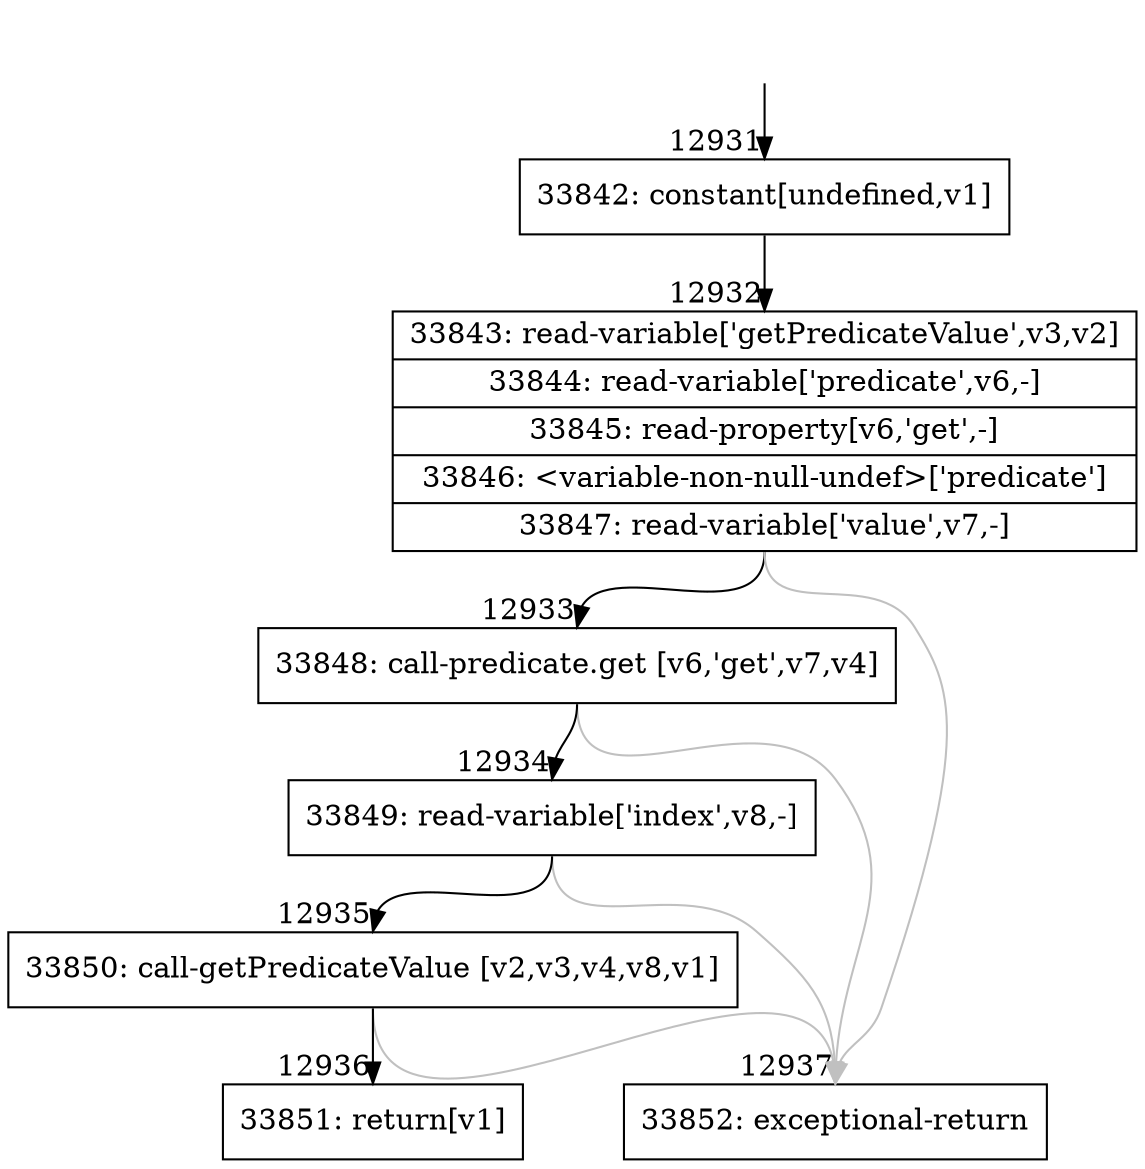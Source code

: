 digraph {
rankdir="TD"
BB_entry996[shape=none,label=""];
BB_entry996 -> BB12931 [tailport=s, headport=n, headlabel="    12931"]
BB12931 [shape=record label="{33842: constant[undefined,v1]}" ] 
BB12931 -> BB12932 [tailport=s, headport=n, headlabel="      12932"]
BB12932 [shape=record label="{33843: read-variable['getPredicateValue',v3,v2]|33844: read-variable['predicate',v6,-]|33845: read-property[v6,'get',-]|33846: \<variable-non-null-undef\>['predicate']|33847: read-variable['value',v7,-]}" ] 
BB12932 -> BB12933 [tailport=s, headport=n, headlabel="      12933"]
BB12932 -> BB12937 [tailport=s, headport=n, color=gray, headlabel="      12937"]
BB12933 [shape=record label="{33848: call-predicate.get [v6,'get',v7,v4]}" ] 
BB12933 -> BB12934 [tailport=s, headport=n, headlabel="      12934"]
BB12933 -> BB12937 [tailport=s, headport=n, color=gray]
BB12934 [shape=record label="{33849: read-variable['index',v8,-]}" ] 
BB12934 -> BB12935 [tailport=s, headport=n, headlabel="      12935"]
BB12934 -> BB12937 [tailport=s, headport=n, color=gray]
BB12935 [shape=record label="{33850: call-getPredicateValue [v2,v3,v4,v8,v1]}" ] 
BB12935 -> BB12936 [tailport=s, headport=n, headlabel="      12936"]
BB12935 -> BB12937 [tailport=s, headport=n, color=gray]
BB12936 [shape=record label="{33851: return[v1]}" ] 
BB12937 [shape=record label="{33852: exceptional-return}" ] 
//#$~ 19276
}
